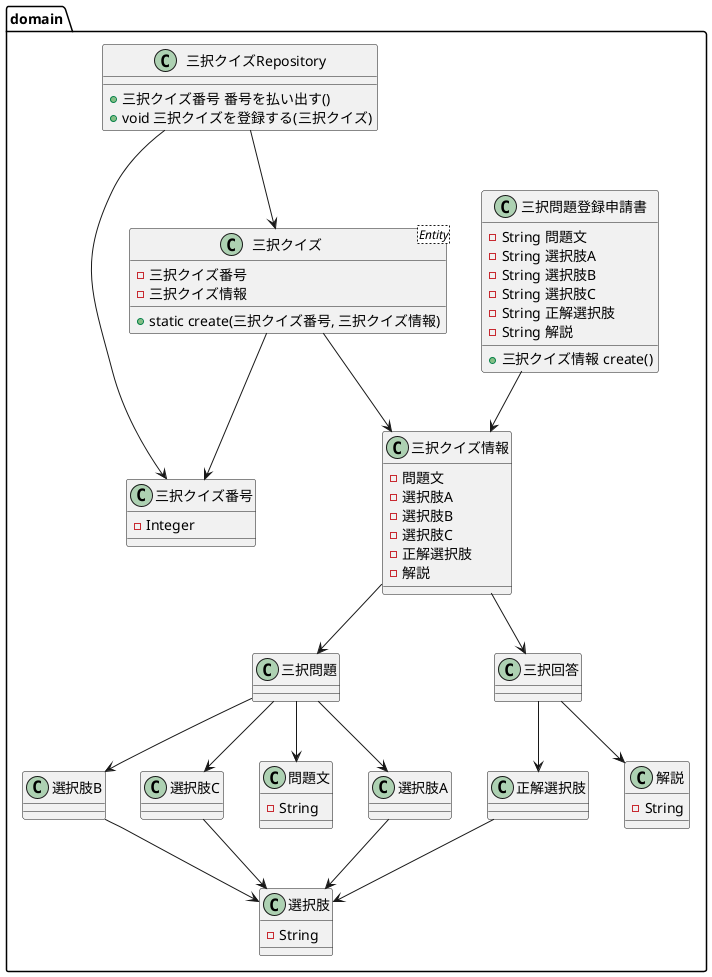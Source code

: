 @startuml

package domain {

  class 三択問題登録申請書 {
      - String 問題文
      - String 選択肢A
      - String 選択肢B
      - String 選択肢C
      - String 正解選択肢
      - String 解説
    + 三択クイズ情報 create()
  }

  class 三択クイズ情報 {
      - 問題文
      - 選択肢A
      - 選択肢B
      - 選択肢C
      - 正解選択肢
      - 解説
''      + 三択クイズ create(三択クイズ番号)
  }


/'
  package 登録申請書 {
    class 三択問題登録申請書 {
      - 問題文
      - 選択肢A
      - 選択肢B
      - 選択肢C
      - 正解選択肢
      - 解説
      + 三択クイズ create()
    }
  }
'/

  class "三択クイズ<Entity>" as 三択クイズ {
    - 三択クイズ番号
    - 三択クイズ情報
    + static create(三択クイズ番号, 三択クイズ情報)
  }

  class 三択クイズRepository {
    + 三択クイズ番号 番号を払い出す()
    + void 三択クイズを登録する(三択クイズ)
  }

  class 正解選択肢 {
  }

  class 三択クイズ番号 {
    - Integer
  }

  class 問題文 {
    - String
  }
  class 解説 {
    - String
  }
  class 選択肢 {
    - String
  }

''  三択問題登録申請書 --> 三択クイズ
  三択問題登録申請書 --> 三択クイズ情報
''  三択クイズ情報 --> 三択クイズ番号
''  三択クイズ情報 --> 三択クイズ
  三択クイズRepository --> 三択クイズ
  三択クイズRepository --> 三択クイズ番号
  三択クイズ --> 三択クイズ番号
  三択クイズ --> 三択クイズ情報
  三択クイズ情報 --> 三択問題
  三択クイズ情報 --> 三択回答
  三択問題 --> 問題文
  三択問題 --> 選択肢A
  三択問題 --> 選択肢B
  三択問題 --> 選択肢C
  三択回答 --> 正解選択肢
  三択回答 --> 解説
  選択肢A --> 選択肢
  選択肢B --> 選択肢
  選択肢C --> 選択肢
  正解選択肢 --> 選択肢
@enduml
